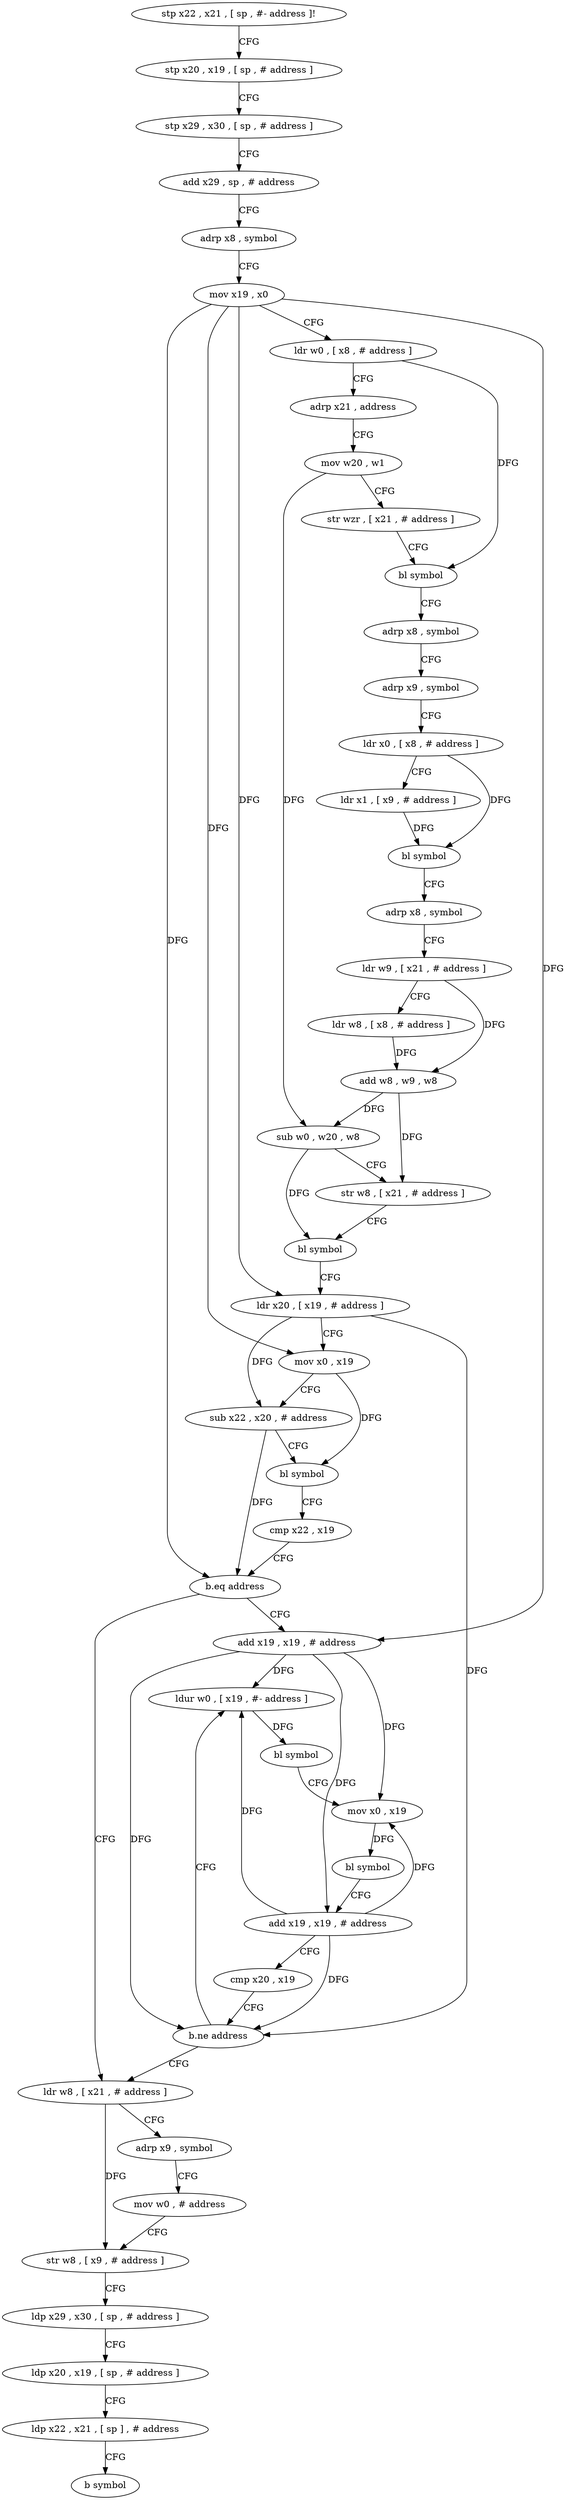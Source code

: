 digraph "func" {
"4205768" [label = "stp x22 , x21 , [ sp , #- address ]!" ]
"4205772" [label = "stp x20 , x19 , [ sp , # address ]" ]
"4205776" [label = "stp x29 , x30 , [ sp , # address ]" ]
"4205780" [label = "add x29 , sp , # address" ]
"4205784" [label = "adrp x8 , symbol" ]
"4205788" [label = "mov x19 , x0" ]
"4205792" [label = "ldr w0 , [ x8 , # address ]" ]
"4205796" [label = "adrp x21 , address" ]
"4205800" [label = "mov w20 , w1" ]
"4205804" [label = "str wzr , [ x21 , # address ]" ]
"4205808" [label = "bl symbol" ]
"4205812" [label = "adrp x8 , symbol" ]
"4205816" [label = "adrp x9 , symbol" ]
"4205820" [label = "ldr x0 , [ x8 , # address ]" ]
"4205824" [label = "ldr x1 , [ x9 , # address ]" ]
"4205828" [label = "bl symbol" ]
"4205832" [label = "adrp x8 , symbol" ]
"4205836" [label = "ldr w9 , [ x21 , # address ]" ]
"4205840" [label = "ldr w8 , [ x8 , # address ]" ]
"4205844" [label = "add w8 , w9 , w8" ]
"4205848" [label = "sub w0 , w20 , w8" ]
"4205852" [label = "str w8 , [ x21 , # address ]" ]
"4205856" [label = "bl symbol" ]
"4205860" [label = "ldr x20 , [ x19 , # address ]" ]
"4205864" [label = "mov x0 , x19" ]
"4205868" [label = "sub x22 , x20 , # address" ]
"4205872" [label = "bl symbol" ]
"4205876" [label = "cmp x22 , x19" ]
"4205880" [label = "b.eq address" ]
"4205916" [label = "ldr w8 , [ x21 , # address ]" ]
"4205884" [label = "add x19 , x19 , # address" ]
"4205920" [label = "adrp x9 , symbol" ]
"4205924" [label = "mov w0 , # address" ]
"4205928" [label = "str w8 , [ x9 , # address ]" ]
"4205932" [label = "ldp x29 , x30 , [ sp , # address ]" ]
"4205936" [label = "ldp x20 , x19 , [ sp , # address ]" ]
"4205940" [label = "ldp x22 , x21 , [ sp ] , # address" ]
"4205944" [label = "b symbol" ]
"4205888" [label = "ldur w0 , [ x19 , #- address ]" ]
"4205892" [label = "bl symbol" ]
"4205896" [label = "mov x0 , x19" ]
"4205900" [label = "bl symbol" ]
"4205904" [label = "add x19 , x19 , # address" ]
"4205908" [label = "cmp x20 , x19" ]
"4205912" [label = "b.ne address" ]
"4205768" -> "4205772" [ label = "CFG" ]
"4205772" -> "4205776" [ label = "CFG" ]
"4205776" -> "4205780" [ label = "CFG" ]
"4205780" -> "4205784" [ label = "CFG" ]
"4205784" -> "4205788" [ label = "CFG" ]
"4205788" -> "4205792" [ label = "CFG" ]
"4205788" -> "4205860" [ label = "DFG" ]
"4205788" -> "4205864" [ label = "DFG" ]
"4205788" -> "4205880" [ label = "DFG" ]
"4205788" -> "4205884" [ label = "DFG" ]
"4205792" -> "4205796" [ label = "CFG" ]
"4205792" -> "4205808" [ label = "DFG" ]
"4205796" -> "4205800" [ label = "CFG" ]
"4205800" -> "4205804" [ label = "CFG" ]
"4205800" -> "4205848" [ label = "DFG" ]
"4205804" -> "4205808" [ label = "CFG" ]
"4205808" -> "4205812" [ label = "CFG" ]
"4205812" -> "4205816" [ label = "CFG" ]
"4205816" -> "4205820" [ label = "CFG" ]
"4205820" -> "4205824" [ label = "CFG" ]
"4205820" -> "4205828" [ label = "DFG" ]
"4205824" -> "4205828" [ label = "DFG" ]
"4205828" -> "4205832" [ label = "CFG" ]
"4205832" -> "4205836" [ label = "CFG" ]
"4205836" -> "4205840" [ label = "CFG" ]
"4205836" -> "4205844" [ label = "DFG" ]
"4205840" -> "4205844" [ label = "DFG" ]
"4205844" -> "4205848" [ label = "DFG" ]
"4205844" -> "4205852" [ label = "DFG" ]
"4205848" -> "4205852" [ label = "CFG" ]
"4205848" -> "4205856" [ label = "DFG" ]
"4205852" -> "4205856" [ label = "CFG" ]
"4205856" -> "4205860" [ label = "CFG" ]
"4205860" -> "4205864" [ label = "CFG" ]
"4205860" -> "4205868" [ label = "DFG" ]
"4205860" -> "4205912" [ label = "DFG" ]
"4205864" -> "4205868" [ label = "CFG" ]
"4205864" -> "4205872" [ label = "DFG" ]
"4205868" -> "4205872" [ label = "CFG" ]
"4205868" -> "4205880" [ label = "DFG" ]
"4205872" -> "4205876" [ label = "CFG" ]
"4205876" -> "4205880" [ label = "CFG" ]
"4205880" -> "4205916" [ label = "CFG" ]
"4205880" -> "4205884" [ label = "CFG" ]
"4205916" -> "4205920" [ label = "CFG" ]
"4205916" -> "4205928" [ label = "DFG" ]
"4205884" -> "4205888" [ label = "DFG" ]
"4205884" -> "4205896" [ label = "DFG" ]
"4205884" -> "4205904" [ label = "DFG" ]
"4205884" -> "4205912" [ label = "DFG" ]
"4205920" -> "4205924" [ label = "CFG" ]
"4205924" -> "4205928" [ label = "CFG" ]
"4205928" -> "4205932" [ label = "CFG" ]
"4205932" -> "4205936" [ label = "CFG" ]
"4205936" -> "4205940" [ label = "CFG" ]
"4205940" -> "4205944" [ label = "CFG" ]
"4205888" -> "4205892" [ label = "DFG" ]
"4205892" -> "4205896" [ label = "CFG" ]
"4205896" -> "4205900" [ label = "DFG" ]
"4205900" -> "4205904" [ label = "CFG" ]
"4205904" -> "4205908" [ label = "CFG" ]
"4205904" -> "4205888" [ label = "DFG" ]
"4205904" -> "4205896" [ label = "DFG" ]
"4205904" -> "4205912" [ label = "DFG" ]
"4205908" -> "4205912" [ label = "CFG" ]
"4205912" -> "4205888" [ label = "CFG" ]
"4205912" -> "4205916" [ label = "CFG" ]
}
